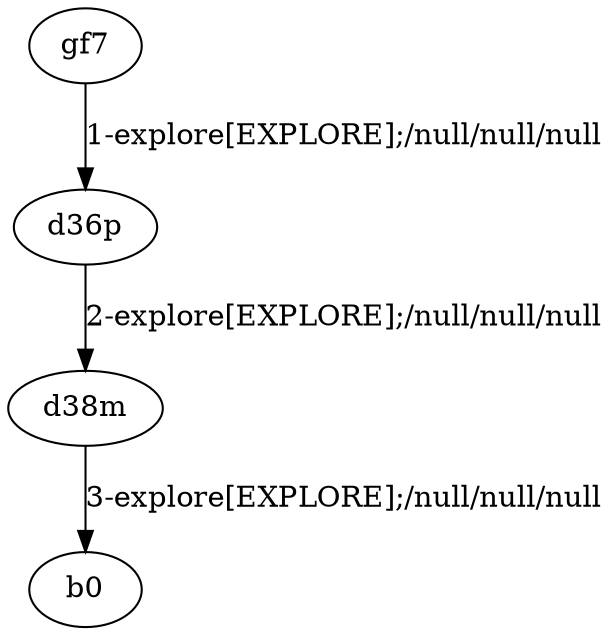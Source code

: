 # Total number of goals covered by this test: 1
# d38m --> b0

digraph g {
"gf7" -> "d36p" [label = "1-explore[EXPLORE];/null/null/null"];
"d36p" -> "d38m" [label = "2-explore[EXPLORE];/null/null/null"];
"d38m" -> "b0" [label = "3-explore[EXPLORE];/null/null/null"];
}